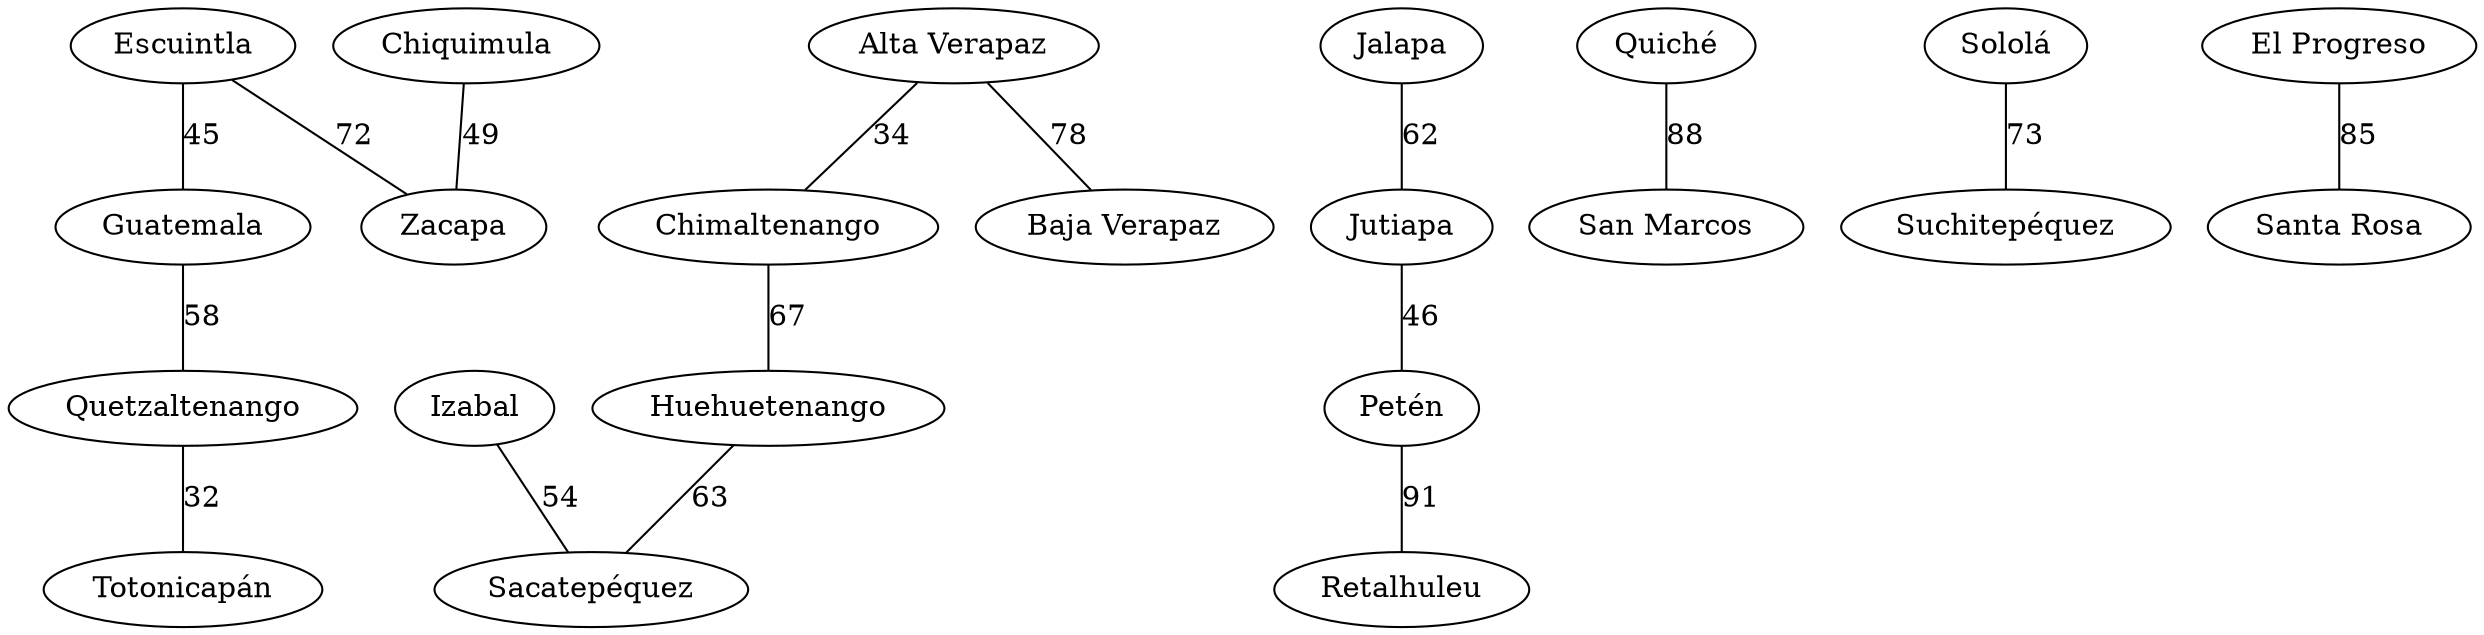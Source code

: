 graph Rutas {
  "Guatemala" -- "Quetzaltenango" [label="58"];
  "Escuintla" -- "Guatemala" [label="45"];
  "Escuintla" -- "Zacapa" [label="72"];
  "Quetzaltenango" -- "Totonicapán" [label="32"];
  "Huehuetenango" -- "Sacatepéquez" [label="63"];
  "Chimaltenango" -- "Huehuetenango" [label="67"];
  "Alta Verapaz" -- "Baja Verapaz" [label="78"];
  "Alta Verapaz" -- "Chimaltenango" [label="34"];
  "Izabal" -- "Sacatepéquez" [label="54"];
  "Jalapa" -- "Jutiapa" [label="62"];
  "Jutiapa" -- "Petén" [label="46"];
  "Chiquimula" -- "Zacapa" [label="49"];
  "Quiché" -- "San Marcos" [label="88"];
  "Petén" -- "Retalhuleu" [label="91"];
  "Sololá" -- "Suchitepéquez" [label="73"];
  "El Progreso" -- "Santa Rosa" [label="85"];
}